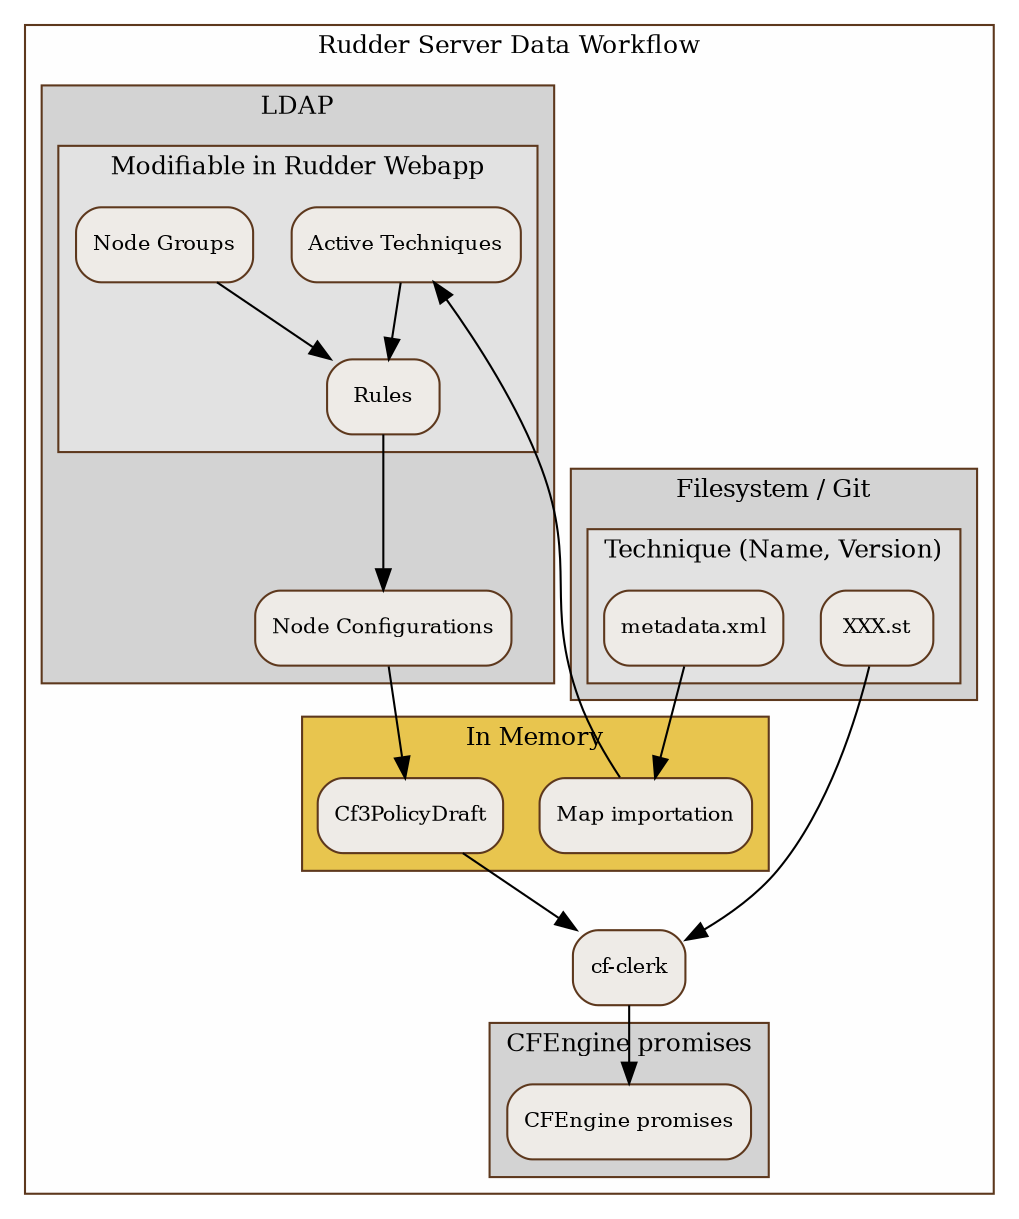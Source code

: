 digraph data_workflow {

compound=true;
node [
    shape=Mrecord, 
    style = filled, 
    color="#5d381d", 
    fillcolor="#eeebe7",
    fontsize=10
];
edge [fontsize=10];
rankdir=TB;

subgraph cluster_rudderDataWorkflow { 
  label = "Rudder Server Data Workflow";
  style = filled color="#5d381d" fillcolor="#fefefe" fontsize=12;

  cfClerk [label = "cf-clerk"];
  
  subgraph cluster_filesystemGit { 
    label = "Filesystem / Git";
    style = filled  fillcolor=lightgrey fontsize=12;
  
    subgraph cluster_filesystemTechnique { 
      label = "Technique (Name, Version)";
      style = filled fillcolor="#e2e2e2" ;
      filesystemMetadata [label = "metadata.xml"];
      filesystemSTfiles [label = "XXX.st"];
    };

  };

  subgraph cluster_LDAP { 
    label = "LDAP";
    style = filled fillcolor=lightgrey fontsize=12;

    subgraph cluster_RudderCore { 
      label = "Modifiable in Rudder Webapp";
      style = filled fillcolor="#e2e2e2" ;
      ldapActiveTechniques [label = "Active Techniques"];
      ldapNodeGroups [label = "Node Groups"];
      ldapRules [label = "Rules"];
      };

      ldapNodeConfigurations [label = "Node Configurations"];
  };

  subgraph cluster_inMemory { 
    label = "In Memory";
    style = filled fillcolor="#e8c54e" fontsize=12;
    Cf3PolicyDraft [label = "Cf3PolicyDraft"];
    inMemoryMetadata [label = "Map importation"];
  };

  subgraph cluster_CFEnginePromises { 
    label = "CFEngine promises";
    style = filled fillcolor=lightgrey fontsize=12;
    CfPromises [label = "CFEngine promises"];
  };

  filesystemMetadata -> inMemoryMetadata ;
  inMemoryMetadata -> ldapActiveTechniques;
  {ldapActiveTechniques; ldapNodeGroups} -> ldapRules -> ldapNodeConfigurations;
  ldapNodeConfigurations -> Cf3PolicyDraft ;
  {filesystemSTfiles; Cf3PolicyDraft}->cfClerk;
  cfClerk -> CfPromises ;
};

}
